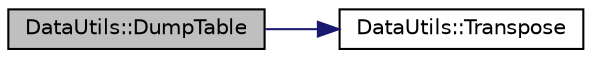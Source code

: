 digraph "DataUtils::DumpTable"
{
 // LATEX_PDF_SIZE
  edge [fontname="Helvetica",fontsize="10",labelfontname="Helvetica",labelfontsize="10"];
  node [fontname="Helvetica",fontsize="10",shape=record];
  rankdir="LR";
  Node1 [label="DataUtils::DumpTable",height=0.2,width=0.4,color="black", fillcolor="grey75", style="filled", fontcolor="black",tooltip=" "];
  Node1 -> Node2 [color="midnightblue",fontsize="10",style="solid",fontname="Helvetica"];
  Node2 [label="DataUtils::Transpose",height=0.2,width=0.4,color="black", fillcolor="white", style="filled",URL="$namespace_data_utils.html#a6c41c378698055a8eb78594e3a5bb161",tooltip=" "];
}
